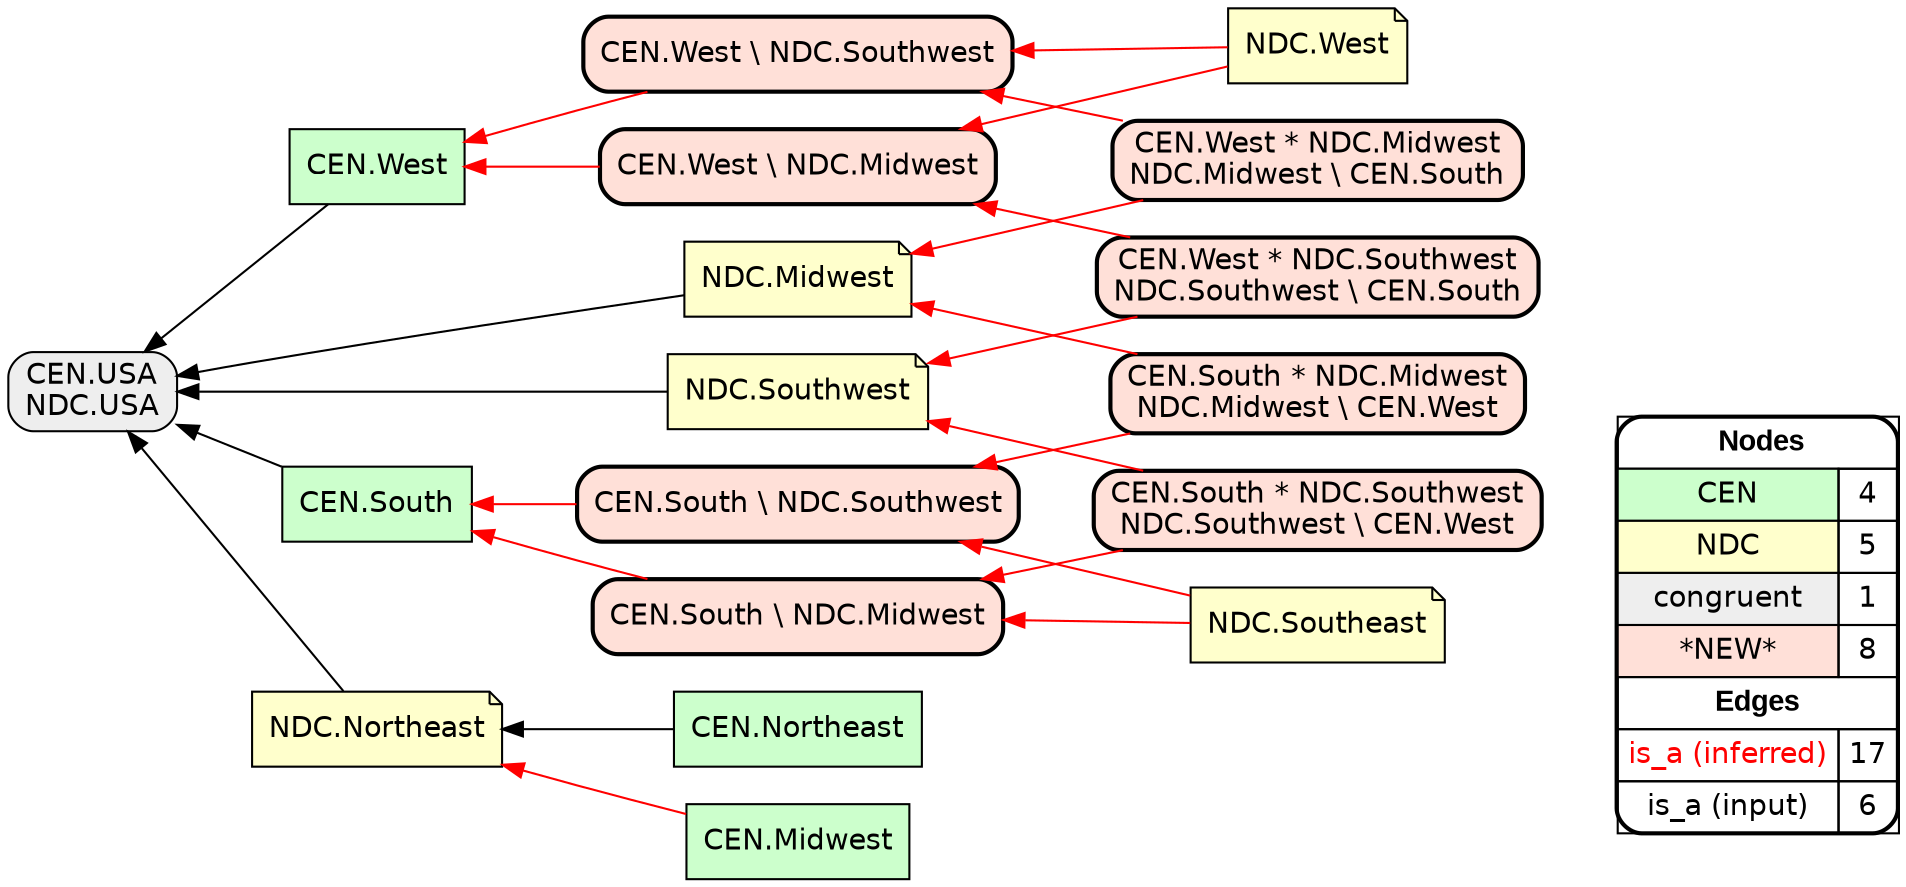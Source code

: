 digraph{
rankdir=RL
node[shape=box style=filled fillcolor="#CCFFCC" fontname="helvetica"] 
"CEN.West"
"CEN.Northeast"
"CEN.Midwest"
"CEN.South"
node[shape=note style=filled fillcolor="#FFFFCC" fontname="helvetica"] 
"NDC.Midwest"
"NDC.Southwest"
"NDC.West"
"NDC.Southeast"
"NDC.Northeast"
node[shape=box style="filled,rounded" fillcolor="#EEEEEE" fontname="helvetica"] 
"CEN.USA\nNDC.USA"
node[shape=box style="filled,rounded,bold" fillcolor="#FFE0D8" fontname="helvetica"] 
"CEN.West \\ NDC.Midwest"
"CEN.West * NDC.Southwest\nNDC.Southwest \\ CEN.South"
"CEN.South \\ NDC.Southwest"
"CEN.West * NDC.Midwest\nNDC.Midwest \\ CEN.South"
"CEN.South * NDC.Midwest\nNDC.Midwest \\ CEN.West"
"CEN.South \\ NDC.Midwest"
"CEN.West \\ NDC.Southwest"
"CEN.South * NDC.Southwest\nNDC.Southwest \\ CEN.West"
edge[arrowhead=normal style=dotted color="#000000" constraint=true penwidth=1]
edge[arrowhead=normal style=solid color="#FF0000" constraint=true penwidth=1]
"CEN.South * NDC.Midwest\nNDC.Midwest \\ CEN.West" -> "CEN.South \\ NDC.Southwest"
"CEN.South * NDC.Midwest\nNDC.Midwest \\ CEN.West" -> "NDC.Midwest"
"CEN.West \\ NDC.Southwest" -> "CEN.West"
"CEN.West * NDC.Midwest\nNDC.Midwest \\ CEN.South" -> "NDC.Midwest"
"NDC.Southeast" -> "CEN.South \\ NDC.Midwest"
"NDC.Southeast" -> "CEN.South \\ NDC.Southwest"
"NDC.West" -> "CEN.West \\ NDC.Midwest"
"NDC.West" -> "CEN.West \\ NDC.Southwest"
"CEN.South * NDC.Southwest\nNDC.Southwest \\ CEN.West" -> "CEN.South \\ NDC.Midwest"
"CEN.South \\ NDC.Midwest" -> "CEN.South"
"CEN.West * NDC.Southwest\nNDC.Southwest \\ CEN.South" -> "CEN.West \\ NDC.Midwest"
"CEN.South \\ NDC.Southwest" -> "CEN.South"
"CEN.West \\ NDC.Midwest" -> "CEN.West"
"CEN.South * NDC.Southwest\nNDC.Southwest \\ CEN.West" -> "NDC.Southwest"
"CEN.West * NDC.Southwest\nNDC.Southwest \\ CEN.South" -> "NDC.Southwest"
"CEN.West * NDC.Midwest\nNDC.Midwest \\ CEN.South" -> "CEN.West \\ NDC.Southwest"
"CEN.Midwest" -> "NDC.Northeast"
edge[arrowhead=normal style=solid color="#000000" constraint=true penwidth=1]
"CEN.Northeast" -> "NDC.Northeast"
"NDC.Northeast" -> "CEN.USA\nNDC.USA"
"NDC.Midwest" -> "CEN.USA\nNDC.USA"
"NDC.Southwest" -> "CEN.USA\nNDC.USA"
"CEN.West" -> "CEN.USA\nNDC.USA"
"CEN.South" -> "CEN.USA\nNDC.USA"
node[shape=box] 
{rank=source Legend [fillcolor= white margin=0 label=< 
 <TABLE BORDER="0" CELLBORDER="1" CELLSPACING="0" CELLPADDING="4"> 
<TR> <TD COLSPAN="2"><font face="Arial Black"> Nodes</font></TD> </TR> 
<TR> 
 <TD bgcolor="#CCFFCC" fontname="helvetica">CEN</TD> 
 <TD>4</TD> 
 </TR> 
<TR> 
 <TD bgcolor="#FFFFCC" fontname="helvetica">NDC</TD> 
 <TD>5</TD> 
 </TR> 
<TR> 
 <TD bgcolor="#EEEEEE" fontname="helvetica">congruent</TD> 
 <TD>1</TD> 
 </TR> 
<TR> 
 <TD bgcolor="#FFE0D8" fontname="helvetica">*NEW*</TD> 
 <TD>8</TD> 
 </TR> 
<TR> <TD COLSPAN="2"><font face = "Arial Black"> Edges </font></TD> </TR> 
<TR> 
 <TD><font color ="#FF0000">is_a (inferred)</font></TD><TD>17</TD>
</TR>
<TR> 
 <TD><font color ="#000000">is_a (input)</font></TD><TD>6</TD>
</TR>
</TABLE> 
 >] } 
}